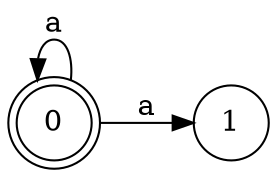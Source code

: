digraph finite_state_machine {
	rankdir=LR;
	size="8,5"
	node [shape = doublecircle]; 0;
	node [shape = circle];
	0 -> 1 [ label = "a" ];
	0 -> 0 [ label = "a", dir = back ];
}
